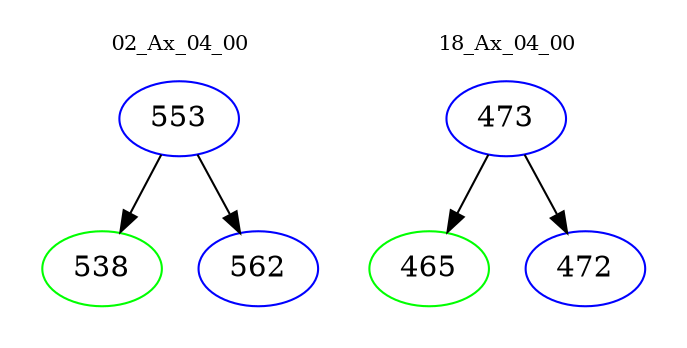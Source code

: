 digraph{
subgraph cluster_0 {
color = white
label = "02_Ax_04_00";
fontsize=10;
T0_553 [label="553", color="blue"]
T0_553 -> T0_538 [color="black"]
T0_538 [label="538", color="green"]
T0_553 -> T0_562 [color="black"]
T0_562 [label="562", color="blue"]
}
subgraph cluster_1 {
color = white
label = "18_Ax_04_00";
fontsize=10;
T1_473 [label="473", color="blue"]
T1_473 -> T1_465 [color="black"]
T1_465 [label="465", color="green"]
T1_473 -> T1_472 [color="black"]
T1_472 [label="472", color="blue"]
}
}
